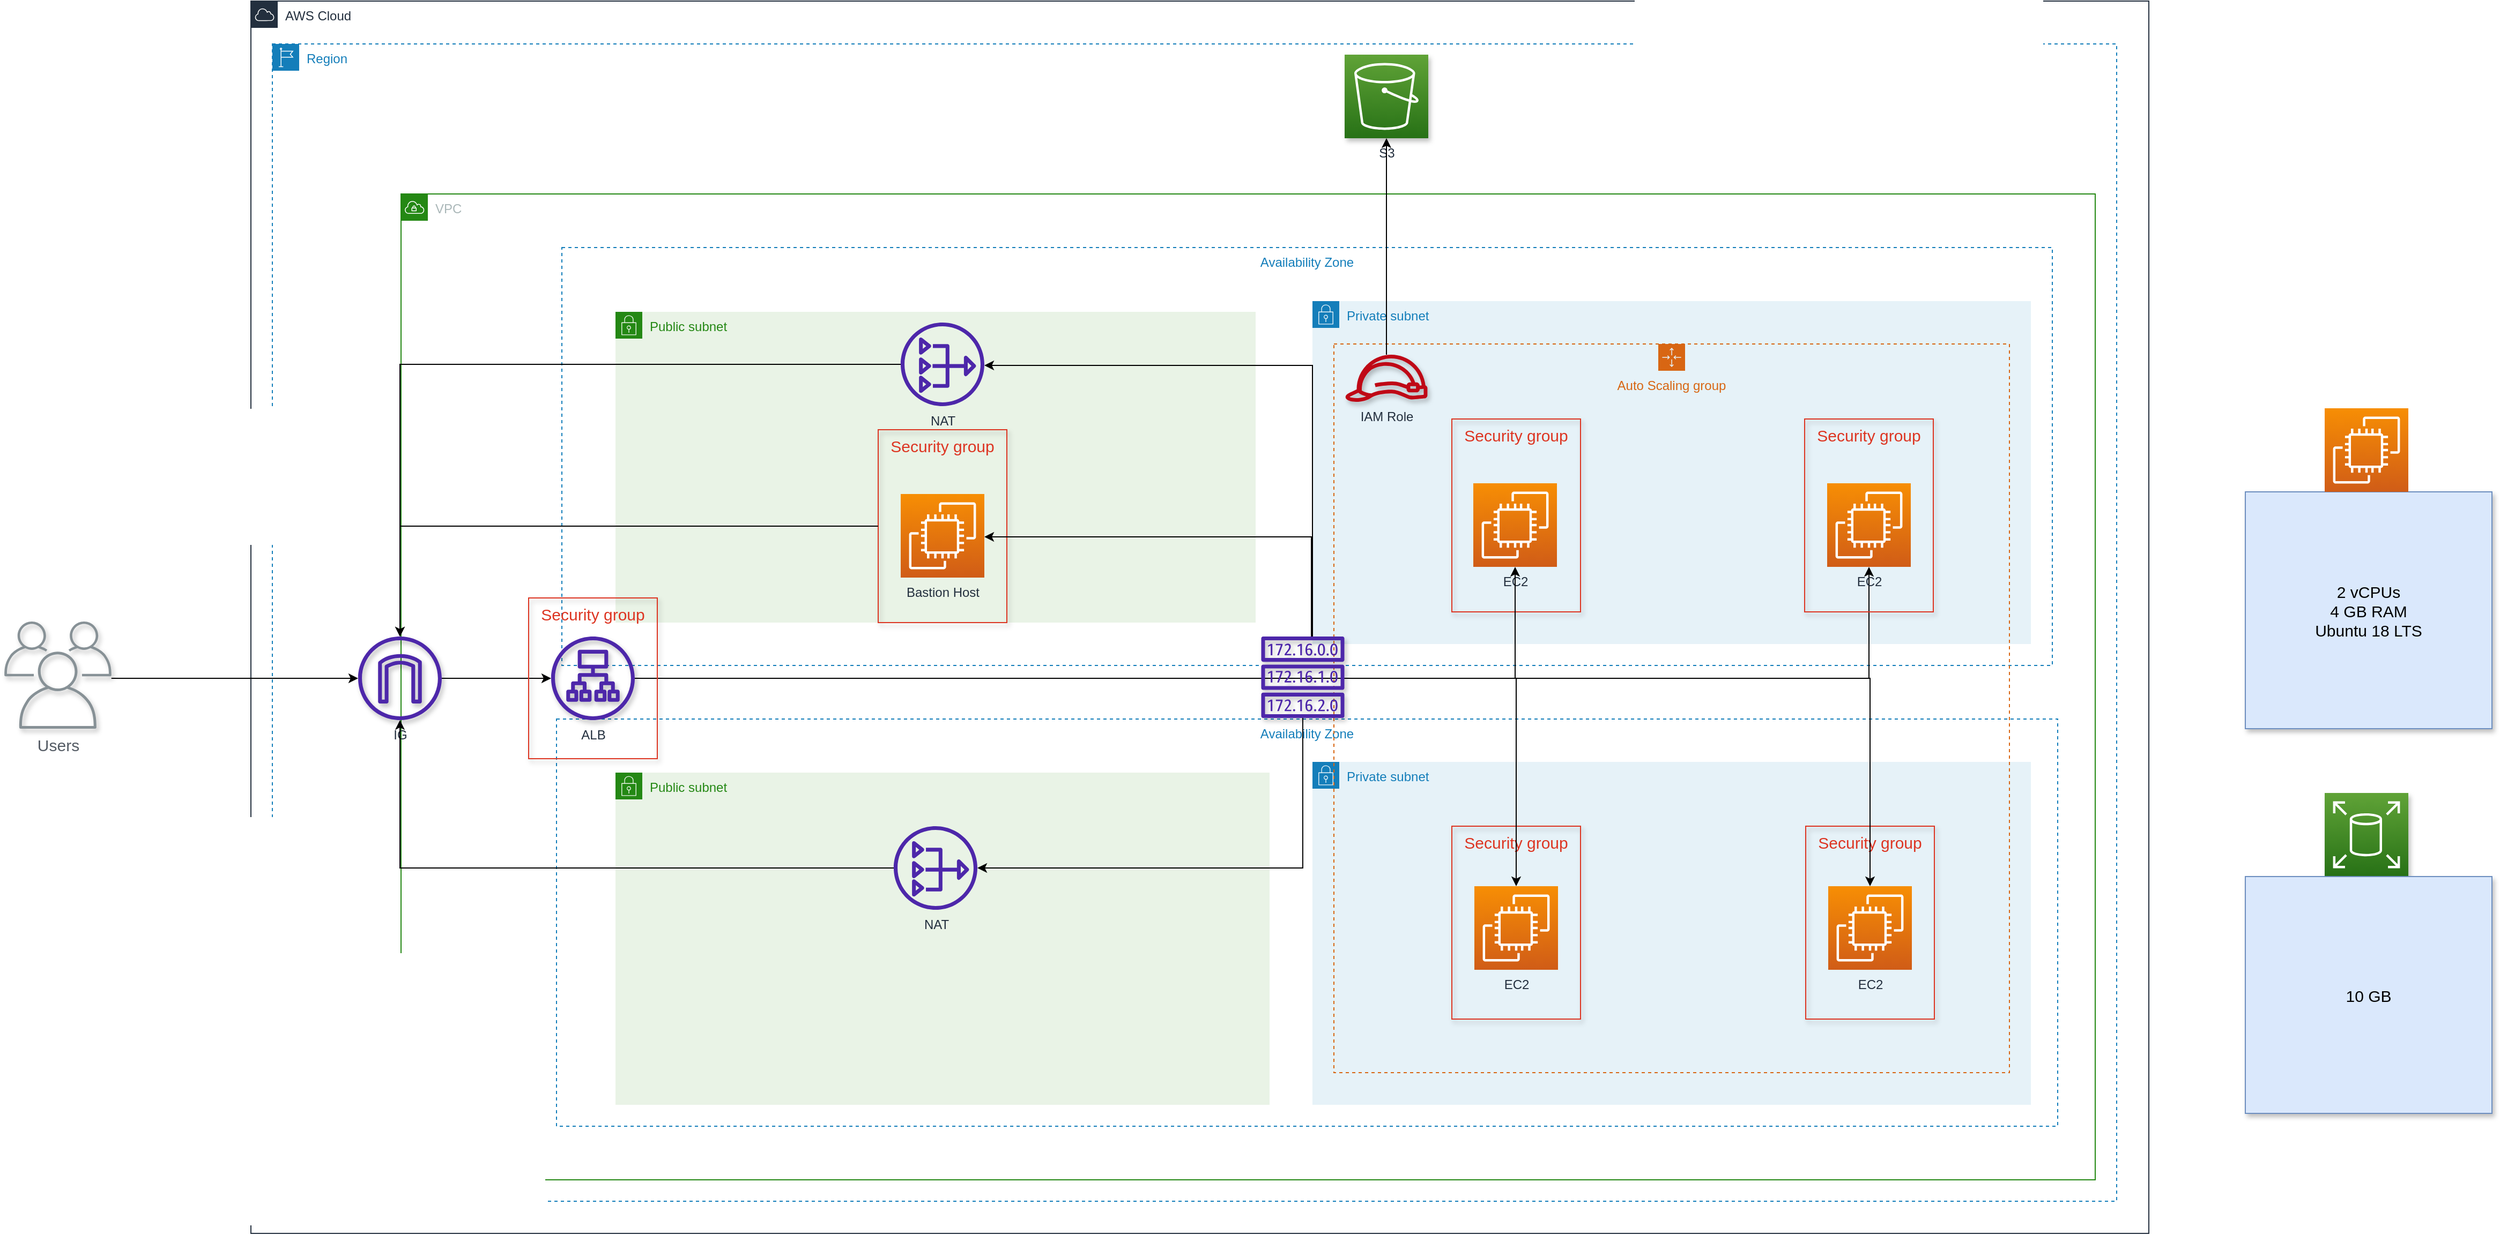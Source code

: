 <mxfile version="16.5.1" type="device"><diagram id="Ht1M8jgEwFfnCIfOTk4-" name="Page-1"><mxGraphModel dx="3197" dy="2611" grid="1" gridSize="10" guides="1" tooltips="1" connect="1" arrows="1" fold="1" page="1" pageScale="1" pageWidth="827" pageHeight="1169" math="0" shadow="0"><root><mxCell id="0"/><mxCell id="1" parent="0"/><mxCell id="QPRwOZZ5LizHsLk7RsWL-1" value="AWS Cloud" style="points=[[0,0],[0.25,0],[0.5,0],[0.75,0],[1,0],[1,0.25],[1,0.5],[1,0.75],[1,1],[0.75,1],[0.5,1],[0.25,1],[0,1],[0,0.75],[0,0.5],[0,0.25]];outlineConnect=0;gradientColor=none;html=1;whiteSpace=wrap;fontSize=12;fontStyle=0;container=1;pointerEvents=0;collapsible=0;recursiveResize=0;shape=mxgraph.aws4.group;grIcon=mxgraph.aws4.group_aws_cloud;strokeColor=#232F3E;fillColor=none;verticalAlign=top;align=left;spacingLeft=30;fontColor=#232F3E;dashed=0;" parent="1" vertex="1"><mxGeometry x="-350" y="-320" width="1770" height="1150" as="geometry"/></mxCell><mxCell id="QPRwOZZ5LizHsLk7RsWL-5" value="VPC" style="points=[[0,0],[0.25,0],[0.5,0],[0.75,0],[1,0],[1,0.25],[1,0.5],[1,0.75],[1,1],[0.75,1],[0.5,1],[0.25,1],[0,1],[0,0.75],[0,0.5],[0,0.25]];outlineConnect=0;gradientColor=none;html=1;whiteSpace=wrap;fontSize=12;fontStyle=0;container=1;pointerEvents=0;collapsible=0;recursiveResize=0;shape=mxgraph.aws4.group;grIcon=mxgraph.aws4.group_vpc;strokeColor=#248814;fillColor=none;verticalAlign=top;align=left;spacingLeft=30;fontColor=#AAB7B8;dashed=0;" parent="QPRwOZZ5LizHsLk7RsWL-1" vertex="1"><mxGeometry x="140" y="180" width="1580" height="920" as="geometry"/></mxCell><mxCell id="QPRwOZZ5LizHsLk7RsWL-9" value="Public subnet" style="points=[[0,0],[0.25,0],[0.5,0],[0.75,0],[1,0],[1,0.25],[1,0.5],[1,0.75],[1,1],[0.75,1],[0.5,1],[0.25,1],[0,1],[0,0.75],[0,0.5],[0,0.25]];outlineConnect=0;gradientColor=none;html=1;whiteSpace=wrap;fontSize=12;fontStyle=0;container=1;pointerEvents=0;collapsible=0;recursiveResize=0;shape=mxgraph.aws4.group;grIcon=mxgraph.aws4.group_security_group;grStroke=0;strokeColor=#248814;fillColor=#E9F3E6;verticalAlign=top;align=left;spacingLeft=30;fontColor=#248814;dashed=0;" parent="QPRwOZZ5LizHsLk7RsWL-5" vertex="1"><mxGeometry x="200" y="540" width="610" height="310" as="geometry"/></mxCell><mxCell id="QPRwOZZ5LizHsLk7RsWL-4" value="Availability Zone" style="fillColor=none;strokeColor=#147EBA;dashed=1;verticalAlign=top;fontStyle=0;fontColor=#147EBA;" parent="QPRwOZZ5LizHsLk7RsWL-5" vertex="1"><mxGeometry x="145" y="490" width="1400" height="380" as="geometry"/></mxCell><mxCell id="QPRwOZZ5LizHsLk7RsWL-3" value="Availability Zone" style="fillColor=none;strokeColor=#147EBA;dashed=1;verticalAlign=top;fontStyle=0;fontColor=#147EBA;" parent="QPRwOZZ5LizHsLk7RsWL-5" vertex="1"><mxGeometry x="150" y="50" width="1390" height="390" as="geometry"/></mxCell><mxCell id="QPRwOZZ5LizHsLk7RsWL-6" value="Public subnet" style="points=[[0,0],[0.25,0],[0.5,0],[0.75,0],[1,0],[1,0.25],[1,0.5],[1,0.75],[1,1],[0.75,1],[0.5,1],[0.25,1],[0,1],[0,0.75],[0,0.5],[0,0.25]];outlineConnect=0;gradientColor=none;html=1;whiteSpace=wrap;fontSize=12;fontStyle=0;container=1;pointerEvents=0;collapsible=0;recursiveResize=0;shape=mxgraph.aws4.group;grIcon=mxgraph.aws4.group_security_group;grStroke=0;strokeColor=#248814;fillColor=#E9F3E6;verticalAlign=top;align=left;spacingLeft=30;fontColor=#248814;dashed=0;" parent="QPRwOZZ5LizHsLk7RsWL-5" vertex="1"><mxGeometry x="200" y="110" width="597" height="290" as="geometry"/></mxCell><mxCell id="QPRwOZZ5LizHsLk7RsWL-40" value="Security group" style="fillColor=none;strokeColor=#DD3522;verticalAlign=top;fontStyle=0;fontColor=#DD3522;shadow=1;fontSize=15;" parent="QPRwOZZ5LizHsLk7RsWL-6" vertex="1"><mxGeometry x="245" y="110" width="120" height="180" as="geometry"/></mxCell><mxCell id="QPRwOZZ5LizHsLk7RsWL-38" value="Bastion Host" style="sketch=0;points=[[0,0,0],[0.25,0,0],[0.5,0,0],[0.75,0,0],[1,0,0],[0,1,0],[0.25,1,0],[0.5,1,0],[0.75,1,0],[1,1,0],[0,0.25,0],[0,0.5,0],[0,0.75,0],[1,0.25,0],[1,0.5,0],[1,0.75,0]];outlineConnect=0;fontColor=#232F3E;gradientColor=#F78E04;gradientDirection=north;fillColor=#D05C17;strokeColor=#ffffff;dashed=0;verticalLabelPosition=bottom;verticalAlign=top;align=center;html=1;fontSize=12;fontStyle=0;aspect=fixed;shape=mxgraph.aws4.resourceIcon;resIcon=mxgraph.aws4.ec2;" parent="QPRwOZZ5LizHsLk7RsWL-6" vertex="1"><mxGeometry x="266" y="170" width="78" height="78" as="geometry"/></mxCell><mxCell id="65ELUdOBXGJhSLfz2brS-1" value="NAT" style="sketch=0;outlineConnect=0;fontColor=#232F3E;gradientColor=none;fillColor=#4D27AA;strokeColor=none;dashed=0;verticalLabelPosition=bottom;verticalAlign=top;align=center;html=1;fontSize=12;fontStyle=0;aspect=fixed;pointerEvents=1;shape=mxgraph.aws4.nat_gateway;" parent="QPRwOZZ5LizHsLk7RsWL-6" vertex="1"><mxGeometry x="266" y="10" width="78" height="78" as="geometry"/></mxCell><mxCell id="QPRwOZZ5LizHsLk7RsWL-8" value="Private subnet" style="points=[[0,0],[0.25,0],[0.5,0],[0.75,0],[1,0],[1,0.25],[1,0.5],[1,0.75],[1,1],[0.75,1],[0.5,1],[0.25,1],[0,1],[0,0.75],[0,0.5],[0,0.25]];outlineConnect=0;gradientColor=none;html=1;whiteSpace=wrap;fontSize=12;fontStyle=0;container=1;pointerEvents=0;collapsible=0;recursiveResize=0;shape=mxgraph.aws4.group;grIcon=mxgraph.aws4.group_security_group;grStroke=0;strokeColor=#147EBA;fillColor=#E6F2F8;verticalAlign=top;align=left;spacingLeft=30;fontColor=#147EBA;dashed=0;" parent="QPRwOZZ5LizHsLk7RsWL-5" vertex="1"><mxGeometry x="850" y="530" width="670" height="320" as="geometry"/></mxCell><mxCell id="QPRwOZZ5LizHsLk7RsWL-7" value="Private subnet" style="points=[[0,0],[0.25,0],[0.5,0],[0.75,0],[1,0],[1,0.25],[1,0.5],[1,0.75],[1,1],[0.75,1],[0.5,1],[0.25,1],[0,1],[0,0.75],[0,0.5],[0,0.25]];outlineConnect=0;gradientColor=none;html=1;whiteSpace=wrap;fontSize=12;fontStyle=0;container=1;pointerEvents=0;collapsible=0;recursiveResize=0;shape=mxgraph.aws4.group;grIcon=mxgraph.aws4.group_security_group;grStroke=0;strokeColor=#147EBA;fillColor=#E6F2F8;verticalAlign=top;align=left;spacingLeft=30;fontColor=#147EBA;dashed=0;" parent="QPRwOZZ5LizHsLk7RsWL-5" vertex="1"><mxGeometry x="850" y="100" width="670" height="320" as="geometry"/></mxCell><mxCell id="QPRwOZZ5LizHsLk7RsWL-10" value="Auto Scaling group" style="points=[[0,0],[0.25,0],[0.5,0],[0.75,0],[1,0],[1,0.25],[1,0.5],[1,0.75],[1,1],[0.75,1],[0.5,1],[0.25,1],[0,1],[0,0.75],[0,0.5],[0,0.25]];outlineConnect=0;gradientColor=none;html=1;whiteSpace=wrap;fontSize=12;fontStyle=0;container=1;pointerEvents=0;collapsible=0;recursiveResize=0;shape=mxgraph.aws4.groupCenter;grIcon=mxgraph.aws4.group_auto_scaling_group;grStroke=1;strokeColor=#D86613;fillColor=none;verticalAlign=top;align=center;fontColor=#D86613;dashed=1;spacingTop=25;" parent="QPRwOZZ5LizHsLk7RsWL-7" vertex="1"><mxGeometry x="20" y="40" width="630" height="680" as="geometry"/></mxCell><mxCell id="QPRwOZZ5LizHsLk7RsWL-36" value="Security group" style="fillColor=none;strokeColor=#DD3522;verticalAlign=top;fontStyle=0;fontColor=#DD3522;shadow=1;fontSize=15;" parent="QPRwOZZ5LizHsLk7RsWL-10" vertex="1"><mxGeometry x="440" y="450" width="120" height="180" as="geometry"/></mxCell><mxCell id="QPRwOZZ5LizHsLk7RsWL-37" value="Security group" style="fillColor=none;strokeColor=#DD3522;verticalAlign=top;fontStyle=0;fontColor=#DD3522;shadow=1;fontSize=15;" parent="QPRwOZZ5LizHsLk7RsWL-10" vertex="1"><mxGeometry x="110" y="450" width="120" height="180" as="geometry"/></mxCell><mxCell id="QPRwOZZ5LizHsLk7RsWL-15" value="EC2" style="sketch=0;points=[[0,0,0],[0.25,0,0],[0.5,0,0],[0.75,0,0],[1,0,0],[0,1,0],[0.25,1,0],[0.5,1,0],[0.75,1,0],[1,1,0],[0,0.25,0],[0,0.5,0],[0,0.75,0],[1,0.25,0],[1,0.5,0],[1,0.75,0]];outlineConnect=0;fontColor=#232F3E;gradientColor=#F78E04;gradientDirection=north;fillColor=#D05C17;strokeColor=#ffffff;dashed=0;verticalLabelPosition=bottom;verticalAlign=top;align=center;html=1;fontSize=12;fontStyle=0;aspect=fixed;shape=mxgraph.aws4.resourceIcon;resIcon=mxgraph.aws4.ec2;" parent="QPRwOZZ5LizHsLk7RsWL-10" vertex="1"><mxGeometry x="461" y="506" width="78" height="78" as="geometry"/></mxCell><mxCell id="QPRwOZZ5LizHsLk7RsWL-16" value="EC2" style="sketch=0;points=[[0,0,0],[0.25,0,0],[0.5,0,0],[0.75,0,0],[1,0,0],[0,1,0],[0.25,1,0],[0.5,1,0],[0.75,1,0],[1,1,0],[0,0.25,0],[0,0.5,0],[0,0.75,0],[1,0.25,0],[1,0.5,0],[1,0.75,0]];outlineConnect=0;fontColor=#232F3E;gradientColor=#F78E04;gradientDirection=north;fillColor=#D05C17;strokeColor=#ffffff;dashed=0;verticalLabelPosition=bottom;verticalAlign=top;align=center;html=1;fontSize=12;fontStyle=0;aspect=fixed;shape=mxgraph.aws4.resourceIcon;resIcon=mxgraph.aws4.ec2;" parent="QPRwOZZ5LizHsLk7RsWL-10" vertex="1"><mxGeometry x="131" y="506" width="78" height="78" as="geometry"/></mxCell><mxCell id="QPRwOZZ5LizHsLk7RsWL-34" value="Security group" style="fillColor=none;strokeColor=#DD3522;verticalAlign=top;fontStyle=0;fontColor=#DD3522;shadow=1;fontSize=15;" parent="QPRwOZZ5LizHsLk7RsWL-10" vertex="1"><mxGeometry x="110" y="70" width="120" height="180" as="geometry"/></mxCell><mxCell id="QPRwOZZ5LizHsLk7RsWL-13" value="EC2" style="sketch=0;points=[[0,0,0],[0.25,0,0],[0.5,0,0],[0.75,0,0],[1,0,0],[0,1,0],[0.25,1,0],[0.5,1,0],[0.75,1,0],[1,1,0],[0,0.25,0],[0,0.5,0],[0,0.75,0],[1,0.25,0],[1,0.5,0],[1,0.75,0]];outlineConnect=0;fontColor=#232F3E;gradientColor=#F78E04;gradientDirection=north;fillColor=#D05C17;strokeColor=#ffffff;dashed=0;verticalLabelPosition=bottom;verticalAlign=top;align=center;html=1;fontSize=12;fontStyle=0;aspect=fixed;shape=mxgraph.aws4.resourceIcon;resIcon=mxgraph.aws4.ec2;" parent="QPRwOZZ5LizHsLk7RsWL-5" vertex="1"><mxGeometry x="1000" y="270" width="78" height="78" as="geometry"/></mxCell><mxCell id="QPRwOZZ5LizHsLk7RsWL-22" value="IAM Role" style="sketch=0;outlineConnect=0;fontColor=#232F3E;gradientColor=none;fillColor=#BF0816;strokeColor=none;dashed=0;verticalLabelPosition=bottom;verticalAlign=top;align=center;html=1;fontSize=12;fontStyle=0;aspect=fixed;pointerEvents=1;shape=mxgraph.aws4.role;shadow=1;" parent="QPRwOZZ5LizHsLk7RsWL-5" vertex="1"><mxGeometry x="880" y="150" width="78" height="44" as="geometry"/></mxCell><mxCell id="QPRwOZZ5LizHsLk7RsWL-45" style="edgeStyle=orthogonalEdgeStyle;rounded=0;orthogonalLoop=1;jettySize=auto;html=1;fontSize=15;" parent="QPRwOZZ5LizHsLk7RsWL-5" source="QPRwOZZ5LizHsLk7RsWL-33" target="QPRwOZZ5LizHsLk7RsWL-13" edge="1"><mxGeometry relative="1" as="geometry"/></mxCell><mxCell id="QPRwOZZ5LizHsLk7RsWL-47" style="edgeStyle=orthogonalEdgeStyle;rounded=0;orthogonalLoop=1;jettySize=auto;html=1;fontSize=15;" parent="QPRwOZZ5LizHsLk7RsWL-5" source="QPRwOZZ5LizHsLk7RsWL-33" target="QPRwOZZ5LizHsLk7RsWL-16" edge="1"><mxGeometry relative="1" as="geometry"/></mxCell><mxCell id="QPRwOZZ5LizHsLk7RsWL-48" style="edgeStyle=orthogonalEdgeStyle;rounded=0;orthogonalLoop=1;jettySize=auto;html=1;fontSize=15;" parent="QPRwOZZ5LizHsLk7RsWL-5" source="QPRwOZZ5LizHsLk7RsWL-33" target="QPRwOZZ5LizHsLk7RsWL-15" edge="1"><mxGeometry relative="1" as="geometry"/></mxCell><mxCell id="QPRwOZZ5LizHsLk7RsWL-52" style="edgeStyle=orthogonalEdgeStyle;rounded=0;orthogonalLoop=1;jettySize=auto;html=1;fontSize=15;" parent="QPRwOZZ5LizHsLk7RsWL-5" source="QPRwOZZ5LizHsLk7RsWL-33" target="QPRwOZZ5LizHsLk7RsWL-14" edge="1"><mxGeometry relative="1" as="geometry"/></mxCell><mxCell id="QPRwOZZ5LizHsLk7RsWL-33" value="ALB" style="sketch=0;outlineConnect=0;fontColor=#232F3E;gradientColor=none;fillColor=#4D27AA;strokeColor=none;dashed=0;verticalLabelPosition=bottom;verticalAlign=top;align=center;html=1;fontSize=12;fontStyle=0;aspect=fixed;pointerEvents=1;shape=mxgraph.aws4.application_load_balancer;shadow=1;" parent="QPRwOZZ5LizHsLk7RsWL-5" vertex="1"><mxGeometry x="140" y="413" width="78" height="78" as="geometry"/></mxCell><mxCell id="QPRwOZZ5LizHsLk7RsWL-35" value="Security group" style="fillColor=none;strokeColor=#DD3522;verticalAlign=top;fontStyle=0;fontColor=#DD3522;shadow=1;fontSize=15;" parent="QPRwOZZ5LizHsLk7RsWL-5" vertex="1"><mxGeometry x="1309" y="210" width="120" height="180" as="geometry"/></mxCell><mxCell id="QPRwOZZ5LizHsLk7RsWL-14" value="EC2" style="sketch=0;points=[[0,0,0],[0.25,0,0],[0.5,0,0],[0.75,0,0],[1,0,0],[0,1,0],[0.25,1,0],[0.5,1,0],[0.75,1,0],[1,1,0],[0,0.25,0],[0,0.5,0],[0,0.75,0],[1,0.25,0],[1,0.5,0],[1,0.75,0]];outlineConnect=0;fontColor=#232F3E;gradientColor=#F78E04;gradientDirection=north;fillColor=#D05C17;strokeColor=#ffffff;dashed=0;verticalLabelPosition=bottom;verticalAlign=top;align=center;html=1;fontSize=12;fontStyle=0;aspect=fixed;shape=mxgraph.aws4.resourceIcon;resIcon=mxgraph.aws4.ec2;" parent="QPRwOZZ5LizHsLk7RsWL-5" vertex="1"><mxGeometry x="1330" y="270" width="78" height="78" as="geometry"/></mxCell><mxCell id="QPRwOZZ5LizHsLk7RsWL-57" style="edgeStyle=orthogonalEdgeStyle;rounded=0;orthogonalLoop=1;jettySize=auto;html=1;fontSize=15;" parent="QPRwOZZ5LizHsLk7RsWL-5" source="QPRwOZZ5LizHsLk7RsWL-54" target="QPRwOZZ5LizHsLk7RsWL-33" edge="1"><mxGeometry relative="1" as="geometry"/></mxCell><mxCell id="QPRwOZZ5LizHsLk7RsWL-54" value="IG" style="sketch=0;outlineConnect=0;fontColor=#232F3E;gradientColor=none;fillColor=#4D27AA;strokeColor=none;dashed=0;verticalLabelPosition=bottom;verticalAlign=top;align=center;html=1;fontSize=12;fontStyle=0;aspect=fixed;pointerEvents=1;shape=mxgraph.aws4.internet_gateway;shadow=1;" parent="QPRwOZZ5LizHsLk7RsWL-5" vertex="1"><mxGeometry x="-40" y="413" width="78" height="78" as="geometry"/></mxCell><mxCell id="QPRwOZZ5LizHsLk7RsWL-59" style="edgeStyle=orthogonalEdgeStyle;rounded=0;orthogonalLoop=1;jettySize=auto;html=1;fontSize=15;" parent="QPRwOZZ5LizHsLk7RsWL-5" source="QPRwOZZ5LizHsLk7RsWL-40" target="QPRwOZZ5LizHsLk7RsWL-54" edge="1"><mxGeometry relative="1" as="geometry"/></mxCell><mxCell id="QPRwOZZ5LizHsLk7RsWL-61" value="Security group" style="fillColor=none;strokeColor=#DD3522;verticalAlign=top;fontStyle=0;fontColor=#DD3522;shadow=1;fontSize=15;" parent="QPRwOZZ5LizHsLk7RsWL-5" vertex="1"><mxGeometry x="119" y="377" width="120" height="150" as="geometry"/></mxCell><mxCell id="65ELUdOBXGJhSLfz2brS-2" style="edgeStyle=orthogonalEdgeStyle;rounded=0;orthogonalLoop=1;jettySize=auto;html=1;" parent="QPRwOZZ5LizHsLk7RsWL-5" source="65ELUdOBXGJhSLfz2brS-1" target="QPRwOZZ5LizHsLk7RsWL-54" edge="1"><mxGeometry relative="1" as="geometry"/></mxCell><mxCell id="tmw54lDKnNbW2KxMr1Bt-38" style="edgeStyle=orthogonalEdgeStyle;rounded=0;orthogonalLoop=1;jettySize=auto;html=1;" edge="1" parent="QPRwOZZ5LizHsLk7RsWL-5" source="tmw54lDKnNbW2KxMr1Bt-37" target="QPRwOZZ5LizHsLk7RsWL-54"><mxGeometry relative="1" as="geometry"/></mxCell><mxCell id="tmw54lDKnNbW2KxMr1Bt-37" value="NAT" style="sketch=0;outlineConnect=0;fontColor=#232F3E;gradientColor=none;fillColor=#4D27AA;strokeColor=none;dashed=0;verticalLabelPosition=bottom;verticalAlign=top;align=center;html=1;fontSize=12;fontStyle=0;aspect=fixed;pointerEvents=1;shape=mxgraph.aws4.nat_gateway;" vertex="1" parent="QPRwOZZ5LizHsLk7RsWL-5"><mxGeometry x="459.5" y="590" width="78" height="78" as="geometry"/></mxCell><mxCell id="tmw54lDKnNbW2KxMr1Bt-40" value="Region" style="points=[[0,0],[0.25,0],[0.5,0],[0.75,0],[1,0],[1,0.25],[1,0.5],[1,0.75],[1,1],[0.75,1],[0.5,1],[0.25,1],[0,1],[0,0.75],[0,0.5],[0,0.25]];outlineConnect=0;gradientColor=none;html=1;whiteSpace=wrap;fontSize=12;fontStyle=0;container=1;pointerEvents=0;collapsible=0;recursiveResize=0;shape=mxgraph.aws4.group;grIcon=mxgraph.aws4.group_region;strokeColor=#147EBA;fillColor=none;verticalAlign=top;align=left;spacingLeft=30;fontColor=#147EBA;dashed=1;" vertex="1" parent="QPRwOZZ5LizHsLk7RsWL-1"><mxGeometry x="20" y="40" width="1720" height="1080" as="geometry"/></mxCell><mxCell id="QPRwOZZ5LizHsLk7RsWL-23" value="S3" style="sketch=0;points=[[0,0,0],[0.25,0,0],[0.5,0,0],[0.75,0,0],[1,0,0],[0,1,0],[0.25,1,0],[0.5,1,0],[0.75,1,0],[1,1,0],[0,0.25,0],[0,0.5,0],[0,0.75,0],[1,0.25,0],[1,0.5,0],[1,0.75,0]];outlineConnect=0;fontColor=#232F3E;gradientColor=#60A337;gradientDirection=north;fillColor=#277116;strokeColor=#ffffff;dashed=0;verticalLabelPosition=bottom;verticalAlign=top;align=center;html=1;fontSize=12;fontStyle=0;aspect=fixed;shape=mxgraph.aws4.resourceIcon;resIcon=mxgraph.aws4.s3;shadow=1;" parent="tmw54lDKnNbW2KxMr1Bt-40" vertex="1"><mxGeometry x="1000" y="10" width="78" height="78" as="geometry"/></mxCell><mxCell id="QPRwOZZ5LizHsLk7RsWL-58" value="" style="sketch=0;outlineConnect=0;fontColor=#232F3E;gradientColor=none;fillColor=#4D27AA;strokeColor=none;dashed=0;verticalLabelPosition=bottom;verticalAlign=top;align=center;html=1;fontSize=12;fontStyle=0;aspect=fixed;pointerEvents=1;shape=mxgraph.aws4.route_table;shadow=1;" parent="tmw54lDKnNbW2KxMr1Bt-40" vertex="1"><mxGeometry x="922" y="553" width="78" height="76" as="geometry"/></mxCell><mxCell id="QPRwOZZ5LizHsLk7RsWL-24" style="edgeStyle=orthogonalEdgeStyle;rounded=0;orthogonalLoop=1;jettySize=auto;html=1;fontSize=15;" parent="QPRwOZZ5LizHsLk7RsWL-1" source="QPRwOZZ5LizHsLk7RsWL-22" target="QPRwOZZ5LizHsLk7RsWL-23" edge="1"><mxGeometry relative="1" as="geometry"/></mxCell><mxCell id="tmw54lDKnNbW2KxMr1Bt-39" style="edgeStyle=orthogonalEdgeStyle;rounded=0;orthogonalLoop=1;jettySize=auto;html=1;" edge="1" parent="QPRwOZZ5LizHsLk7RsWL-1" source="QPRwOZZ5LizHsLk7RsWL-58" target="QPRwOZZ5LizHsLk7RsWL-38"><mxGeometry relative="1" as="geometry"><Array as="points"><mxPoint x="989" y="500"/></Array></mxGeometry></mxCell><mxCell id="tmw54lDKnNbW2KxMr1Bt-41" style="edgeStyle=orthogonalEdgeStyle;rounded=0;orthogonalLoop=1;jettySize=auto;html=1;" edge="1" parent="QPRwOZZ5LizHsLk7RsWL-1" source="QPRwOZZ5LizHsLk7RsWL-58" target="tmw54lDKnNbW2KxMr1Bt-37"><mxGeometry relative="1" as="geometry"><Array as="points"><mxPoint x="981" y="809"/></Array></mxGeometry></mxCell><mxCell id="tmw54lDKnNbW2KxMr1Bt-42" style="edgeStyle=orthogonalEdgeStyle;rounded=0;orthogonalLoop=1;jettySize=auto;html=1;" edge="1" parent="QPRwOZZ5LizHsLk7RsWL-1" source="QPRwOZZ5LizHsLk7RsWL-58" target="65ELUdOBXGJhSLfz2brS-1"><mxGeometry relative="1" as="geometry"><mxPoint x="985.034" y="433.0" as="sourcePoint"/><mxPoint x="710" y="340" as="targetPoint"/><Array as="points"><mxPoint x="990" y="340"/></Array></mxGeometry></mxCell><mxCell id="QPRwOZZ5LizHsLk7RsWL-18" value="&lt;font style=&quot;font-size: 15px&quot;&gt;2 vCPUs&lt;br&gt;4 GB RAM&lt;br&gt;Ubuntu 18 LTS&lt;br&gt;&lt;/font&gt;" style="rounded=0;whiteSpace=wrap;html=1;fillColor=#dae8fc;strokeColor=#6c8ebf;shadow=1;" parent="1" vertex="1"><mxGeometry x="1510" y="138" width="230" height="221" as="geometry"/></mxCell><mxCell id="QPRwOZZ5LizHsLk7RsWL-19" value="" style="sketch=0;points=[[0,0,0],[0.25,0,0],[0.5,0,0],[0.75,0,0],[1,0,0],[0,1,0],[0.25,1,0],[0.5,1,0],[0.75,1,0],[1,1,0],[0,0.25,0],[0,0.5,0],[0,0.75,0],[1,0.25,0],[1,0.5,0],[1,0.75,0]];outlineConnect=0;fontColor=#232F3E;gradientColor=#F78E04;gradientDirection=north;fillColor=#D05C17;strokeColor=#ffffff;dashed=0;verticalLabelPosition=bottom;verticalAlign=top;align=center;html=1;fontSize=12;fontStyle=0;aspect=fixed;shape=mxgraph.aws4.resourceIcon;resIcon=mxgraph.aws4.ec2;" parent="1" vertex="1"><mxGeometry x="1584" y="60" width="78" height="78" as="geometry"/></mxCell><mxCell id="QPRwOZZ5LizHsLk7RsWL-20" value="" style="sketch=0;points=[[0,0,0],[0.25,0,0],[0.5,0,0],[0.75,0,0],[1,0,0],[0,1,0],[0.25,1,0],[0.5,1,0],[0.75,1,0],[1,1,0],[0,0.25,0],[0,0.5,0],[0,0.75,0],[1,0.25,0],[1,0.5,0],[1,0.75,0]];outlineConnect=0;fontColor=#232F3E;gradientColor=#60A337;gradientDirection=north;fillColor=#277116;strokeColor=#ffffff;dashed=0;verticalLabelPosition=bottom;verticalAlign=top;align=center;html=1;fontSize=12;fontStyle=0;aspect=fixed;shape=mxgraph.aws4.resourceIcon;resIcon=mxgraph.aws4.elastic_block_store;shadow=1;" parent="1" vertex="1"><mxGeometry x="1584" y="419" width="78" height="78" as="geometry"/></mxCell><mxCell id="QPRwOZZ5LizHsLk7RsWL-21" value="&lt;font style=&quot;font-size: 15px&quot;&gt;10 GB&lt;br&gt;&lt;/font&gt;" style="rounded=0;whiteSpace=wrap;html=1;fillColor=#dae8fc;strokeColor=#6c8ebf;shadow=1;" parent="1" vertex="1"><mxGeometry x="1510" y="497" width="230" height="221" as="geometry"/></mxCell><mxCell id="QPRwOZZ5LizHsLk7RsWL-55" style="edgeStyle=orthogonalEdgeStyle;rounded=0;orthogonalLoop=1;jettySize=auto;html=1;fontSize=15;" parent="1" source="QPRwOZZ5LizHsLk7RsWL-53" target="QPRwOZZ5LizHsLk7RsWL-54" edge="1"><mxGeometry relative="1" as="geometry"><Array as="points"><mxPoint x="-420" y="312"/><mxPoint x="-420" y="312"/></Array></mxGeometry></mxCell><mxCell id="QPRwOZZ5LizHsLk7RsWL-53" value="&lt;font style=&quot;font-size: 15px&quot;&gt;Users&lt;/font&gt;" style="sketch=0;outlineConnect=0;gradientColor=none;fontColor=#545B64;strokeColor=none;fillColor=#879196;dashed=0;verticalLabelPosition=bottom;verticalAlign=top;align=center;html=1;fontSize=12;fontStyle=0;aspect=fixed;shape=mxgraph.aws4.illustration_users;pointerEvents=1;shadow=1;" parent="1" vertex="1"><mxGeometry x="-580" y="259" width="100" height="100" as="geometry"/></mxCell></root></mxGraphModel></diagram></mxfile>